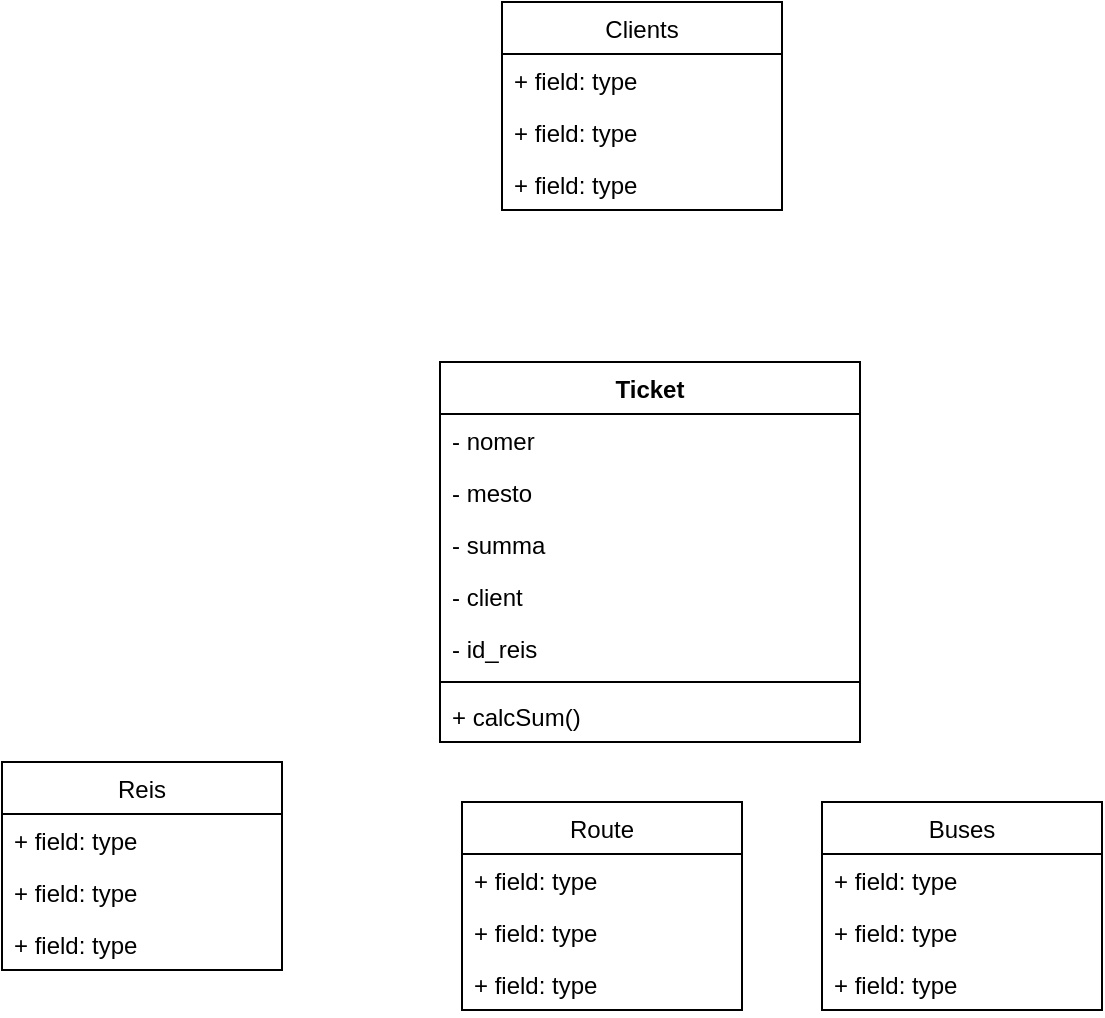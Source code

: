 <mxfile version="20.8.11" type="github">
  <diagram name="Страница 1" id="xRYUH4z0e0gsUghy8ieD">
    <mxGraphModel dx="1386" dy="783" grid="1" gridSize="10" guides="1" tooltips="1" connect="1" arrows="1" fold="1" page="1" pageScale="1" pageWidth="827" pageHeight="1169" math="0" shadow="0">
      <root>
        <mxCell id="0" />
        <mxCell id="1" parent="0" />
        <mxCell id="Jlz4d647RhefqsAKZ5Ge-1" value="Route" style="swimlane;fontStyle=0;childLayout=stackLayout;horizontal=1;startSize=26;fillColor=none;horizontalStack=0;resizeParent=1;resizeParentMax=0;resizeLast=0;collapsible=1;marginBottom=0;" vertex="1" parent="1">
          <mxGeometry x="320" y="540" width="140" height="104" as="geometry" />
        </mxCell>
        <mxCell id="Jlz4d647RhefqsAKZ5Ge-3" value="+ field: type" style="text;strokeColor=none;fillColor=none;align=left;verticalAlign=top;spacingLeft=4;spacingRight=4;overflow=hidden;rotatable=0;points=[[0,0.5],[1,0.5]];portConstraint=eastwest;" vertex="1" parent="Jlz4d647RhefqsAKZ5Ge-1">
          <mxGeometry y="26" width="140" height="26" as="geometry" />
        </mxCell>
        <mxCell id="Jlz4d647RhefqsAKZ5Ge-2" value="+ field: type" style="text;strokeColor=none;fillColor=none;align=left;verticalAlign=top;spacingLeft=4;spacingRight=4;overflow=hidden;rotatable=0;points=[[0,0.5],[1,0.5]];portConstraint=eastwest;" vertex="1" parent="Jlz4d647RhefqsAKZ5Ge-1">
          <mxGeometry y="52" width="140" height="26" as="geometry" />
        </mxCell>
        <mxCell id="Jlz4d647RhefqsAKZ5Ge-4" value="+ field: type" style="text;strokeColor=none;fillColor=none;align=left;verticalAlign=top;spacingLeft=4;spacingRight=4;overflow=hidden;rotatable=0;points=[[0,0.5],[1,0.5]];portConstraint=eastwest;" vertex="1" parent="Jlz4d647RhefqsAKZ5Ge-1">
          <mxGeometry y="78" width="140" height="26" as="geometry" />
        </mxCell>
        <mxCell id="Jlz4d647RhefqsAKZ5Ge-5" value="Buses" style="swimlane;fontStyle=0;childLayout=stackLayout;horizontal=1;startSize=26;fillColor=none;horizontalStack=0;resizeParent=1;resizeParentMax=0;resizeLast=0;collapsible=1;marginBottom=0;" vertex="1" parent="1">
          <mxGeometry x="500" y="540" width="140" height="104" as="geometry" />
        </mxCell>
        <mxCell id="Jlz4d647RhefqsAKZ5Ge-6" value="+ field: type" style="text;strokeColor=none;fillColor=none;align=left;verticalAlign=top;spacingLeft=4;spacingRight=4;overflow=hidden;rotatable=0;points=[[0,0.5],[1,0.5]];portConstraint=eastwest;" vertex="1" parent="Jlz4d647RhefqsAKZ5Ge-5">
          <mxGeometry y="26" width="140" height="26" as="geometry" />
        </mxCell>
        <mxCell id="Jlz4d647RhefqsAKZ5Ge-7" value="+ field: type" style="text;strokeColor=none;fillColor=none;align=left;verticalAlign=top;spacingLeft=4;spacingRight=4;overflow=hidden;rotatable=0;points=[[0,0.5],[1,0.5]];portConstraint=eastwest;" vertex="1" parent="Jlz4d647RhefqsAKZ5Ge-5">
          <mxGeometry y="52" width="140" height="26" as="geometry" />
        </mxCell>
        <mxCell id="Jlz4d647RhefqsAKZ5Ge-8" value="+ field: type" style="text;strokeColor=none;fillColor=none;align=left;verticalAlign=top;spacingLeft=4;spacingRight=4;overflow=hidden;rotatable=0;points=[[0,0.5],[1,0.5]];portConstraint=eastwest;" vertex="1" parent="Jlz4d647RhefqsAKZ5Ge-5">
          <mxGeometry y="78" width="140" height="26" as="geometry" />
        </mxCell>
        <mxCell id="Jlz4d647RhefqsAKZ5Ge-9" value="Reis" style="swimlane;fontStyle=0;childLayout=stackLayout;horizontal=1;startSize=26;fillColor=none;horizontalStack=0;resizeParent=1;resizeParentMax=0;resizeLast=0;collapsible=1;marginBottom=0;" vertex="1" parent="1">
          <mxGeometry x="90" y="520" width="140" height="104" as="geometry" />
        </mxCell>
        <mxCell id="Jlz4d647RhefqsAKZ5Ge-10" value="+ field: type" style="text;strokeColor=none;fillColor=none;align=left;verticalAlign=top;spacingLeft=4;spacingRight=4;overflow=hidden;rotatable=0;points=[[0,0.5],[1,0.5]];portConstraint=eastwest;" vertex="1" parent="Jlz4d647RhefqsAKZ5Ge-9">
          <mxGeometry y="26" width="140" height="26" as="geometry" />
        </mxCell>
        <mxCell id="Jlz4d647RhefqsAKZ5Ge-11" value="+ field: type" style="text;strokeColor=none;fillColor=none;align=left;verticalAlign=top;spacingLeft=4;spacingRight=4;overflow=hidden;rotatable=0;points=[[0,0.5],[1,0.5]];portConstraint=eastwest;" vertex="1" parent="Jlz4d647RhefqsAKZ5Ge-9">
          <mxGeometry y="52" width="140" height="26" as="geometry" />
        </mxCell>
        <mxCell id="Jlz4d647RhefqsAKZ5Ge-12" value="+ field: type" style="text;strokeColor=none;fillColor=none;align=left;verticalAlign=top;spacingLeft=4;spacingRight=4;overflow=hidden;rotatable=0;points=[[0,0.5],[1,0.5]];portConstraint=eastwest;" vertex="1" parent="Jlz4d647RhefqsAKZ5Ge-9">
          <mxGeometry y="78" width="140" height="26" as="geometry" />
        </mxCell>
        <mxCell id="Jlz4d647RhefqsAKZ5Ge-13" value="Clients" style="swimlane;fontStyle=0;childLayout=stackLayout;horizontal=1;startSize=26;fillColor=none;horizontalStack=0;resizeParent=1;resizeParentMax=0;resizeLast=0;collapsible=1;marginBottom=0;" vertex="1" parent="1">
          <mxGeometry x="340" y="140" width="140" height="104" as="geometry" />
        </mxCell>
        <mxCell id="Jlz4d647RhefqsAKZ5Ge-14" value="+ field: type" style="text;strokeColor=none;fillColor=none;align=left;verticalAlign=top;spacingLeft=4;spacingRight=4;overflow=hidden;rotatable=0;points=[[0,0.5],[1,0.5]];portConstraint=eastwest;" vertex="1" parent="Jlz4d647RhefqsAKZ5Ge-13">
          <mxGeometry y="26" width="140" height="26" as="geometry" />
        </mxCell>
        <mxCell id="Jlz4d647RhefqsAKZ5Ge-15" value="+ field: type" style="text;strokeColor=none;fillColor=none;align=left;verticalAlign=top;spacingLeft=4;spacingRight=4;overflow=hidden;rotatable=0;points=[[0,0.5],[1,0.5]];portConstraint=eastwest;" vertex="1" parent="Jlz4d647RhefqsAKZ5Ge-13">
          <mxGeometry y="52" width="140" height="26" as="geometry" />
        </mxCell>
        <mxCell id="Jlz4d647RhefqsAKZ5Ge-16" value="+ field: type" style="text;strokeColor=none;fillColor=none;align=left;verticalAlign=top;spacingLeft=4;spacingRight=4;overflow=hidden;rotatable=0;points=[[0,0.5],[1,0.5]];portConstraint=eastwest;" vertex="1" parent="Jlz4d647RhefqsAKZ5Ge-13">
          <mxGeometry y="78" width="140" height="26" as="geometry" />
        </mxCell>
        <mxCell id="Jlz4d647RhefqsAKZ5Ge-22" value="Ticket&#xa;" style="swimlane;fontStyle=1;align=center;verticalAlign=top;childLayout=stackLayout;horizontal=1;startSize=26;horizontalStack=0;resizeParent=1;resizeParentMax=0;resizeLast=0;collapsible=1;marginBottom=0;" vertex="1" parent="1">
          <mxGeometry x="309" y="320" width="210" height="190" as="geometry" />
        </mxCell>
        <mxCell id="Jlz4d647RhefqsAKZ5Ge-23" value="- nomer" style="text;strokeColor=none;fillColor=none;align=left;verticalAlign=top;spacingLeft=4;spacingRight=4;overflow=hidden;rotatable=0;points=[[0,0.5],[1,0.5]];portConstraint=eastwest;" vertex="1" parent="Jlz4d647RhefqsAKZ5Ge-22">
          <mxGeometry y="26" width="210" height="26" as="geometry" />
        </mxCell>
        <mxCell id="Jlz4d647RhefqsAKZ5Ge-28" value="- mesto&#xa;" style="text;strokeColor=none;fillColor=none;align=left;verticalAlign=top;spacingLeft=4;spacingRight=4;overflow=hidden;rotatable=0;points=[[0,0.5],[1,0.5]];portConstraint=eastwest;" vertex="1" parent="Jlz4d647RhefqsAKZ5Ge-22">
          <mxGeometry y="52" width="210" height="26" as="geometry" />
        </mxCell>
        <mxCell id="Jlz4d647RhefqsAKZ5Ge-26" value="- summa" style="text;strokeColor=none;fillColor=none;align=left;verticalAlign=top;spacingLeft=4;spacingRight=4;overflow=hidden;rotatable=0;points=[[0,0.5],[1,0.5]];portConstraint=eastwest;" vertex="1" parent="Jlz4d647RhefqsAKZ5Ge-22">
          <mxGeometry y="78" width="210" height="26" as="geometry" />
        </mxCell>
        <mxCell id="Jlz4d647RhefqsAKZ5Ge-29" value="- client" style="text;strokeColor=none;fillColor=none;align=left;verticalAlign=top;spacingLeft=4;spacingRight=4;overflow=hidden;rotatable=0;points=[[0,0.5],[1,0.5]];portConstraint=eastwest;" vertex="1" parent="Jlz4d647RhefqsAKZ5Ge-22">
          <mxGeometry y="104" width="210" height="26" as="geometry" />
        </mxCell>
        <mxCell id="Jlz4d647RhefqsAKZ5Ge-30" value="- id_reis" style="text;strokeColor=none;fillColor=none;align=left;verticalAlign=top;spacingLeft=4;spacingRight=4;overflow=hidden;rotatable=0;points=[[0,0.5],[1,0.5]];portConstraint=eastwest;" vertex="1" parent="Jlz4d647RhefqsAKZ5Ge-22">
          <mxGeometry y="130" width="210" height="26" as="geometry" />
        </mxCell>
        <mxCell id="Jlz4d647RhefqsAKZ5Ge-24" value="" style="line;strokeWidth=1;fillColor=none;align=left;verticalAlign=middle;spacingTop=-1;spacingLeft=3;spacingRight=3;rotatable=0;labelPosition=right;points=[];portConstraint=eastwest;strokeColor=inherit;" vertex="1" parent="Jlz4d647RhefqsAKZ5Ge-22">
          <mxGeometry y="156" width="210" height="8" as="geometry" />
        </mxCell>
        <mxCell id="Jlz4d647RhefqsAKZ5Ge-25" value="+ calcSum()" style="text;strokeColor=none;fillColor=none;align=left;verticalAlign=top;spacingLeft=4;spacingRight=4;overflow=hidden;rotatable=0;points=[[0,0.5],[1,0.5]];portConstraint=eastwest;" vertex="1" parent="Jlz4d647RhefqsAKZ5Ge-22">
          <mxGeometry y="164" width="210" height="26" as="geometry" />
        </mxCell>
      </root>
    </mxGraphModel>
  </diagram>
</mxfile>
